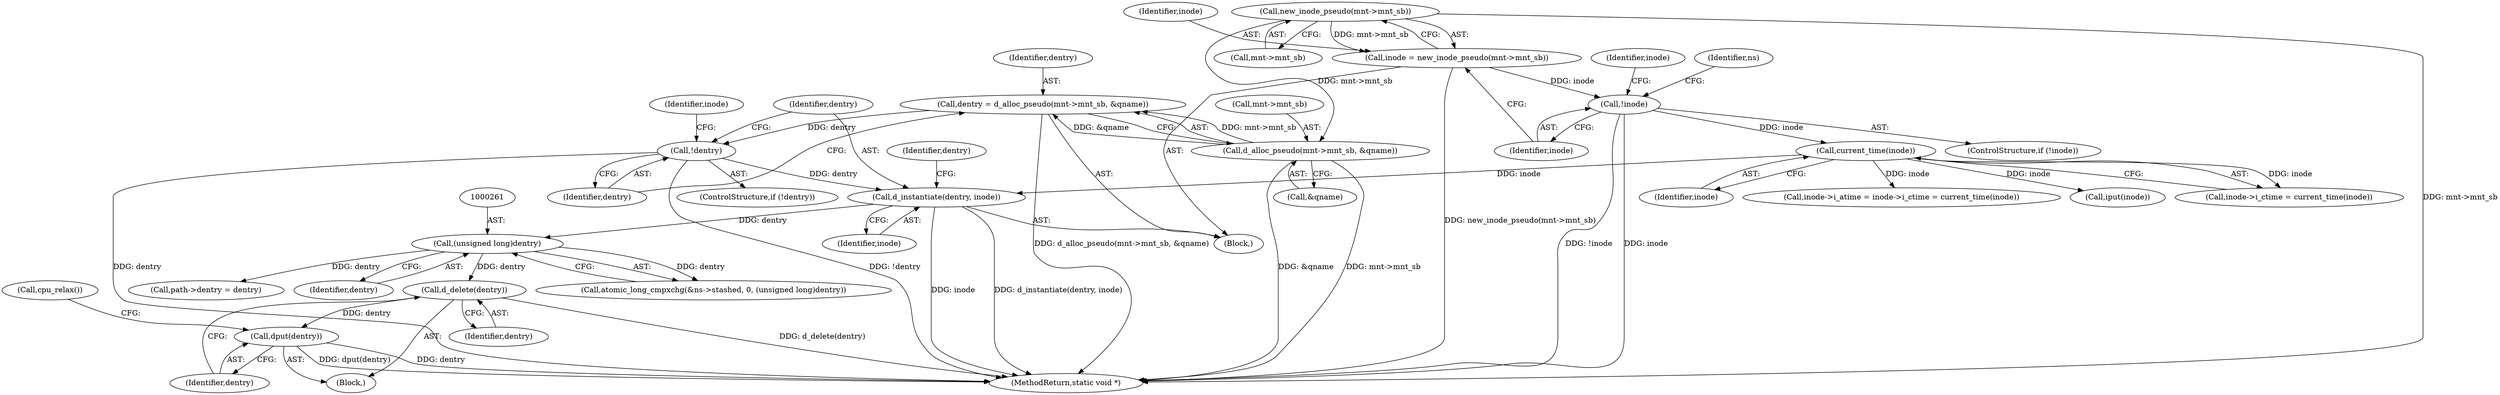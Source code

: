 digraph "0_linux_073c516ff73557a8f7315066856c04b50383ac34@API" {
"1000266" [label="(Call,d_delete(dentry))"];
"1000260" [label="(Call,(unsigned long)dentry)"];
"1000235" [label="(Call,d_instantiate(dentry, inode))"];
"1000226" [label="(Call,!dentry)"];
"1000217" [label="(Call,dentry = d_alloc_pseudo(mnt->mnt_sb, &qname))"];
"1000219" [label="(Call,d_alloc_pseudo(mnt->mnt_sb, &qname))"];
"1000159" [label="(Call,new_inode_pseudo(mnt->mnt_sb))"];
"1000192" [label="(Call,current_time(inode))"];
"1000164" [label="(Call,!inode)"];
"1000157" [label="(Call,inode = new_inode_pseudo(mnt->mnt_sb))"];
"1000268" [label="(Call,dput(dentry))"];
"1000227" [label="(Identifier,dentry)"];
"1000267" [label="(Identifier,dentry)"];
"1000192" [label="(Call,current_time(inode))"];
"1000226" [label="(Call,!dentry)"];
"1000254" [label="(Call,atomic_long_cmpxchg(&ns->stashed, 0, (unsigned long)dentry))"];
"1000265" [label="(Block,)"];
"1000220" [label="(Call,mnt->mnt_sb)"];
"1000168" [label="(Identifier,ns)"];
"1000218" [label="(Identifier,dentry)"];
"1000184" [label="(Call,inode->i_atime = inode->i_ctime = current_time(inode))"];
"1000164" [label="(Call,!inode)"];
"1000230" [label="(Identifier,inode)"];
"1000159" [label="(Call,new_inode_pseudo(mnt->mnt_sb))"];
"1000269" [label="(Identifier,dentry)"];
"1000266" [label="(Call,d_delete(dentry))"];
"1000240" [label="(Identifier,dentry)"];
"1000217" [label="(Call,dentry = d_alloc_pseudo(mnt->mnt_sb, &qname))"];
"1000219" [label="(Call,d_alloc_pseudo(mnt->mnt_sb, &qname))"];
"1000157" [label="(Call,inode = new_inode_pseudo(mnt->mnt_sb))"];
"1000229" [label="(Call,iput(inode))"];
"1000236" [label="(Identifier,dentry)"];
"1000235" [label="(Call,d_instantiate(dentry, inode))"];
"1000260" [label="(Call,(unsigned long)dentry)"];
"1000237" [label="(Identifier,inode)"];
"1000175" [label="(Identifier,inode)"];
"1000158" [label="(Identifier,inode)"];
"1000148" [label="(Call,path->dentry = dentry)"];
"1000163" [label="(ControlStructure,if (!inode))"];
"1000223" [label="(Call,&qname)"];
"1000268" [label="(Call,dput(dentry))"];
"1000225" [label="(ControlStructure,if (!dentry))"];
"1000188" [label="(Call,inode->i_ctime = current_time(inode))"];
"1000160" [label="(Call,mnt->mnt_sb)"];
"1000193" [label="(Identifier,inode)"];
"1000270" [label="(Call,cpu_relax())"];
"1000104" [label="(Block,)"];
"1000165" [label="(Identifier,inode)"];
"1000276" [label="(MethodReturn,static void *)"];
"1000262" [label="(Identifier,dentry)"];
"1000266" -> "1000265"  [label="AST: "];
"1000266" -> "1000267"  [label="CFG: "];
"1000267" -> "1000266"  [label="AST: "];
"1000269" -> "1000266"  [label="CFG: "];
"1000266" -> "1000276"  [label="DDG: d_delete(dentry)"];
"1000260" -> "1000266"  [label="DDG: dentry"];
"1000266" -> "1000268"  [label="DDG: dentry"];
"1000260" -> "1000254"  [label="AST: "];
"1000260" -> "1000262"  [label="CFG: "];
"1000261" -> "1000260"  [label="AST: "];
"1000262" -> "1000260"  [label="AST: "];
"1000254" -> "1000260"  [label="CFG: "];
"1000260" -> "1000148"  [label="DDG: dentry"];
"1000260" -> "1000254"  [label="DDG: dentry"];
"1000235" -> "1000260"  [label="DDG: dentry"];
"1000235" -> "1000104"  [label="AST: "];
"1000235" -> "1000237"  [label="CFG: "];
"1000236" -> "1000235"  [label="AST: "];
"1000237" -> "1000235"  [label="AST: "];
"1000240" -> "1000235"  [label="CFG: "];
"1000235" -> "1000276"  [label="DDG: inode"];
"1000235" -> "1000276"  [label="DDG: d_instantiate(dentry, inode)"];
"1000226" -> "1000235"  [label="DDG: dentry"];
"1000192" -> "1000235"  [label="DDG: inode"];
"1000226" -> "1000225"  [label="AST: "];
"1000226" -> "1000227"  [label="CFG: "];
"1000227" -> "1000226"  [label="AST: "];
"1000230" -> "1000226"  [label="CFG: "];
"1000236" -> "1000226"  [label="CFG: "];
"1000226" -> "1000276"  [label="DDG: dentry"];
"1000226" -> "1000276"  [label="DDG: !dentry"];
"1000217" -> "1000226"  [label="DDG: dentry"];
"1000217" -> "1000104"  [label="AST: "];
"1000217" -> "1000219"  [label="CFG: "];
"1000218" -> "1000217"  [label="AST: "];
"1000219" -> "1000217"  [label="AST: "];
"1000227" -> "1000217"  [label="CFG: "];
"1000217" -> "1000276"  [label="DDG: d_alloc_pseudo(mnt->mnt_sb, &qname)"];
"1000219" -> "1000217"  [label="DDG: mnt->mnt_sb"];
"1000219" -> "1000217"  [label="DDG: &qname"];
"1000219" -> "1000223"  [label="CFG: "];
"1000220" -> "1000219"  [label="AST: "];
"1000223" -> "1000219"  [label="AST: "];
"1000219" -> "1000276"  [label="DDG: &qname"];
"1000219" -> "1000276"  [label="DDG: mnt->mnt_sb"];
"1000159" -> "1000219"  [label="DDG: mnt->mnt_sb"];
"1000159" -> "1000157"  [label="AST: "];
"1000159" -> "1000160"  [label="CFG: "];
"1000160" -> "1000159"  [label="AST: "];
"1000157" -> "1000159"  [label="CFG: "];
"1000159" -> "1000276"  [label="DDG: mnt->mnt_sb"];
"1000159" -> "1000157"  [label="DDG: mnt->mnt_sb"];
"1000192" -> "1000188"  [label="AST: "];
"1000192" -> "1000193"  [label="CFG: "];
"1000193" -> "1000192"  [label="AST: "];
"1000188" -> "1000192"  [label="CFG: "];
"1000192" -> "1000184"  [label="DDG: inode"];
"1000192" -> "1000188"  [label="DDG: inode"];
"1000164" -> "1000192"  [label="DDG: inode"];
"1000192" -> "1000229"  [label="DDG: inode"];
"1000164" -> "1000163"  [label="AST: "];
"1000164" -> "1000165"  [label="CFG: "];
"1000165" -> "1000164"  [label="AST: "];
"1000168" -> "1000164"  [label="CFG: "];
"1000175" -> "1000164"  [label="CFG: "];
"1000164" -> "1000276"  [label="DDG: !inode"];
"1000164" -> "1000276"  [label="DDG: inode"];
"1000157" -> "1000164"  [label="DDG: inode"];
"1000157" -> "1000104"  [label="AST: "];
"1000158" -> "1000157"  [label="AST: "];
"1000165" -> "1000157"  [label="CFG: "];
"1000157" -> "1000276"  [label="DDG: new_inode_pseudo(mnt->mnt_sb)"];
"1000268" -> "1000265"  [label="AST: "];
"1000268" -> "1000269"  [label="CFG: "];
"1000269" -> "1000268"  [label="AST: "];
"1000270" -> "1000268"  [label="CFG: "];
"1000268" -> "1000276"  [label="DDG: dentry"];
"1000268" -> "1000276"  [label="DDG: dput(dentry)"];
}
